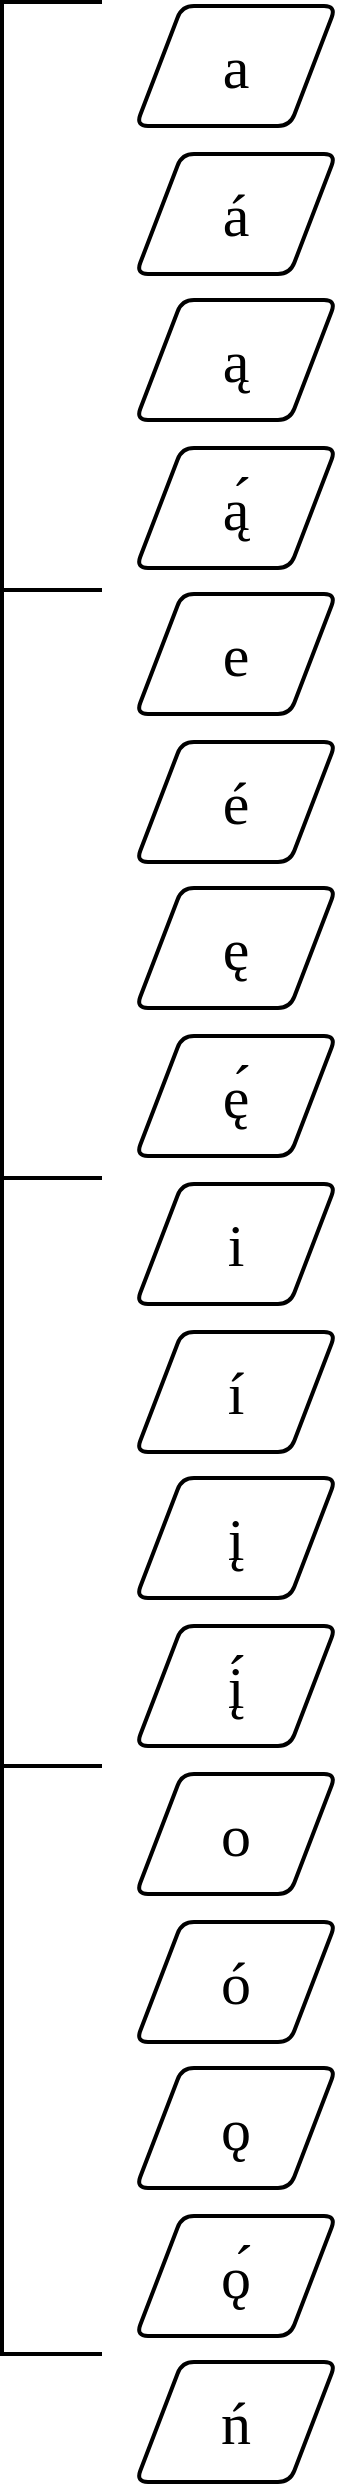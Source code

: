<mxfile version="22.1.18" type="github">
  <diagram name="Page-1" id="VQsHgmHpjilepcqTfe5d">
    <mxGraphModel dx="2722" dy="4601" grid="0" gridSize="10" guides="1" tooltips="1" connect="1" arrows="1" fold="1" page="0" pageScale="1" pageWidth="850" pageHeight="1100" math="0" shadow="0">
      <root>
        <mxCell id="0" />
        <mxCell id="1" parent="0" />
        <mxCell id="CE21XfU1R8qpKtoGvkG8-37" value="" style="shape=parallelogram;html=1;strokeWidth=2;perimeter=parallelogramPerimeter;whiteSpace=wrap;rounded=1;arcSize=12;size=0.23;fontFamily=IBM Plex Sans;" parent="1" vertex="1">
          <mxGeometry x="-1263" y="-3659" width="100" height="60" as="geometry" />
        </mxCell>
        <mxCell id="CE21XfU1R8qpKtoGvkG8-38" value="&lt;font face=&quot;CMU Serif&quot; style=&quot;font-size: 30px;&quot;&gt;a&lt;/font&gt;" style="text;strokeColor=none;align=center;fillColor=none;html=1;verticalAlign=middle;whiteSpace=wrap;rounded=0;fontSize=30;" parent="1" vertex="1">
          <mxGeometry x="-1243.0" y="-3644" width="60" height="30" as="geometry" />
        </mxCell>
        <mxCell id="CE21XfU1R8qpKtoGvkG8-39" value="" style="shape=parallelogram;html=1;strokeWidth=2;perimeter=parallelogramPerimeter;whiteSpace=wrap;rounded=1;arcSize=12;size=0.23;fontFamily=IBM Plex Sans;" parent="1" vertex="1">
          <mxGeometry x="-1263" y="-3585" width="100" height="60" as="geometry" />
        </mxCell>
        <mxCell id="CE21XfU1R8qpKtoGvkG8-40" value="&lt;font face=&quot;CMU Serif&quot;&gt;á&lt;/font&gt;" style="text;strokeColor=none;align=center;fillColor=none;html=1;verticalAlign=middle;whiteSpace=wrap;rounded=0;fontSize=30;" parent="1" vertex="1">
          <mxGeometry x="-1243.0" y="-3570" width="60" height="30" as="geometry" />
        </mxCell>
        <mxCell id="CE21XfU1R8qpKtoGvkG8-41" value="" style="shape=parallelogram;html=1;strokeWidth=2;perimeter=parallelogramPerimeter;whiteSpace=wrap;rounded=1;arcSize=12;size=0.23;fontFamily=IBM Plex Sans;" parent="1" vertex="1">
          <mxGeometry x="-1263" y="-3512" width="100" height="60" as="geometry" />
        </mxCell>
        <mxCell id="CE21XfU1R8qpKtoGvkG8-42" value="&lt;font face=&quot;CMU Serif&quot;&gt;ą&lt;/font&gt;" style="text;strokeColor=none;align=center;fillColor=none;html=1;verticalAlign=middle;whiteSpace=wrap;rounded=0;fontSize=30;" parent="1" vertex="1">
          <mxGeometry x="-1243.0" y="-3497" width="60" height="30" as="geometry" />
        </mxCell>
        <mxCell id="CE21XfU1R8qpKtoGvkG8-43" value="" style="shape=parallelogram;html=1;strokeWidth=2;perimeter=parallelogramPerimeter;whiteSpace=wrap;rounded=1;arcSize=12;size=0.23;fontFamily=IBM Plex Sans;" parent="1" vertex="1">
          <mxGeometry x="-1263" y="-3438" width="100" height="60" as="geometry" />
        </mxCell>
        <mxCell id="CE21XfU1R8qpKtoGvkG8-44" value="&lt;p&gt;&lt;font face=&quot;CMU Serif&quot;&gt;ą́&lt;/font&gt;&lt;/p&gt;" style="text;strokeColor=none;align=center;fillColor=none;html=1;verticalAlign=middle;whiteSpace=wrap;rounded=0;fontSize=30;" parent="1" vertex="1">
          <mxGeometry x="-1243.0" y="-3423" width="60" height="30" as="geometry" />
        </mxCell>
        <mxCell id="CE21XfU1R8qpKtoGvkG8-45" value="" style="shape=parallelogram;html=1;strokeWidth=2;perimeter=parallelogramPerimeter;whiteSpace=wrap;rounded=1;arcSize=12;size=0.23;fontFamily=IBM Plex Sans;" parent="1" vertex="1">
          <mxGeometry x="-1263" y="-3365" width="100" height="60" as="geometry" />
        </mxCell>
        <mxCell id="CE21XfU1R8qpKtoGvkG8-46" value="&lt;font face=&quot;CMU Serif&quot;&gt;e&lt;/font&gt;" style="text;strokeColor=none;align=center;fillColor=none;html=1;verticalAlign=middle;whiteSpace=wrap;rounded=0;fontSize=30;" parent="1" vertex="1">
          <mxGeometry x="-1243.0" y="-3350" width="60" height="30" as="geometry" />
        </mxCell>
        <mxCell id="CE21XfU1R8qpKtoGvkG8-47" value="" style="shape=parallelogram;html=1;strokeWidth=2;perimeter=parallelogramPerimeter;whiteSpace=wrap;rounded=1;arcSize=12;size=0.23;fontFamily=IBM Plex Sans;" parent="1" vertex="1">
          <mxGeometry x="-1263" y="-3291" width="100" height="60" as="geometry" />
        </mxCell>
        <mxCell id="CE21XfU1R8qpKtoGvkG8-48" value="&lt;font face=&quot;CMU Serif&quot;&gt;é&lt;/font&gt;" style="text;strokeColor=none;align=center;fillColor=none;html=1;verticalAlign=middle;whiteSpace=wrap;rounded=0;fontSize=30;" parent="1" vertex="1">
          <mxGeometry x="-1243.0" y="-3276" width="60" height="30" as="geometry" />
        </mxCell>
        <mxCell id="CE21XfU1R8qpKtoGvkG8-49" value="" style="shape=parallelogram;html=1;strokeWidth=2;perimeter=parallelogramPerimeter;whiteSpace=wrap;rounded=1;arcSize=12;size=0.23;fontFamily=IBM Plex Sans;" parent="1" vertex="1">
          <mxGeometry x="-1263" y="-3218" width="100" height="60" as="geometry" />
        </mxCell>
        <mxCell id="CE21XfU1R8qpKtoGvkG8-50" value="&lt;font face=&quot;CMU Serif&quot;&gt;ę&lt;/font&gt;" style="text;strokeColor=none;align=center;fillColor=none;html=1;verticalAlign=middle;whiteSpace=wrap;rounded=0;fontSize=30;" parent="1" vertex="1">
          <mxGeometry x="-1243.0" y="-3203" width="60" height="30" as="geometry" />
        </mxCell>
        <mxCell id="CE21XfU1R8qpKtoGvkG8-51" value="" style="shape=parallelogram;html=1;strokeWidth=2;perimeter=parallelogramPerimeter;whiteSpace=wrap;rounded=1;arcSize=12;size=0.23;fontFamily=IBM Plex Sans;" parent="1" vertex="1">
          <mxGeometry x="-1263" y="-3144" width="100" height="60" as="geometry" />
        </mxCell>
        <mxCell id="CE21XfU1R8qpKtoGvkG8-52" value="&lt;font face=&quot;CMU Serif&quot;&gt;ę́&lt;/font&gt;" style="text;strokeColor=none;align=center;fillColor=none;html=1;verticalAlign=middle;whiteSpace=wrap;rounded=0;fontSize=30;" parent="1" vertex="1">
          <mxGeometry x="-1243.0" y="-3129" width="60" height="30" as="geometry" />
        </mxCell>
        <mxCell id="CE21XfU1R8qpKtoGvkG8-53" value="" style="shape=parallelogram;html=1;strokeWidth=2;perimeter=parallelogramPerimeter;whiteSpace=wrap;rounded=1;arcSize=12;size=0.23;fontFamily=IBM Plex Sans;" parent="1" vertex="1">
          <mxGeometry x="-1263" y="-3070" width="100" height="60" as="geometry" />
        </mxCell>
        <mxCell id="CE21XfU1R8qpKtoGvkG8-54" value="&lt;font face=&quot;CMU Serif&quot; style=&quot;font-size: 30px;&quot;&gt;i&lt;/font&gt;" style="text;strokeColor=none;align=center;fillColor=none;html=1;verticalAlign=middle;whiteSpace=wrap;rounded=0;fontSize=30;" parent="1" vertex="1">
          <mxGeometry x="-1243.0" y="-3055" width="60" height="30" as="geometry" />
        </mxCell>
        <mxCell id="CE21XfU1R8qpKtoGvkG8-55" value="" style="shape=parallelogram;html=1;strokeWidth=2;perimeter=parallelogramPerimeter;whiteSpace=wrap;rounded=1;arcSize=12;size=0.23;fontFamily=IBM Plex Sans;" parent="1" vertex="1">
          <mxGeometry x="-1263" y="-2996" width="100" height="60" as="geometry" />
        </mxCell>
        <mxCell id="CE21XfU1R8qpKtoGvkG8-56" value="&lt;font face=&quot;CMU Serif&quot;&gt;í&lt;/font&gt;" style="text;strokeColor=none;align=center;fillColor=none;html=1;verticalAlign=middle;whiteSpace=wrap;rounded=0;fontSize=30;" parent="1" vertex="1">
          <mxGeometry x="-1243.0" y="-2981" width="60" height="30" as="geometry" />
        </mxCell>
        <mxCell id="CE21XfU1R8qpKtoGvkG8-57" value="" style="shape=parallelogram;html=1;strokeWidth=2;perimeter=parallelogramPerimeter;whiteSpace=wrap;rounded=1;arcSize=12;size=0.23;fontFamily=IBM Plex Sans;" parent="1" vertex="1">
          <mxGeometry x="-1263" y="-2923" width="100" height="60" as="geometry" />
        </mxCell>
        <mxCell id="CE21XfU1R8qpKtoGvkG8-58" value="&lt;font face=&quot;CMU Serif&quot;&gt;į&lt;/font&gt;" style="text;strokeColor=none;align=center;fillColor=none;html=1;verticalAlign=middle;whiteSpace=wrap;rounded=0;fontSize=30;" parent="1" vertex="1">
          <mxGeometry x="-1243.0" y="-2908" width="60" height="30" as="geometry" />
        </mxCell>
        <mxCell id="CE21XfU1R8qpKtoGvkG8-59" value="" style="shape=parallelogram;html=1;strokeWidth=2;perimeter=parallelogramPerimeter;whiteSpace=wrap;rounded=1;arcSize=12;size=0.23;fontFamily=IBM Plex Sans;" parent="1" vertex="1">
          <mxGeometry x="-1263" y="-2849" width="100" height="60" as="geometry" />
        </mxCell>
        <mxCell id="CE21XfU1R8qpKtoGvkG8-60" value="&lt;font face=&quot;CMU Serif&quot;&gt;į́&lt;/font&gt;" style="text;strokeColor=none;align=center;fillColor=none;html=1;verticalAlign=middle;whiteSpace=wrap;rounded=0;fontSize=30;" parent="1" vertex="1">
          <mxGeometry x="-1243.0" y="-2834" width="60" height="30" as="geometry" />
        </mxCell>
        <mxCell id="oji7Lh0gevjrnALUTzUG-1" value="" style="shape=parallelogram;html=1;strokeWidth=2;perimeter=parallelogramPerimeter;whiteSpace=wrap;rounded=1;arcSize=12;size=0.23;fontFamily=IBM Plex Sans;" vertex="1" parent="1">
          <mxGeometry x="-1263" y="-2775" width="100" height="60" as="geometry" />
        </mxCell>
        <mxCell id="oji7Lh0gevjrnALUTzUG-2" value="&lt;font face=&quot;CMU Serif&quot;&gt;o&lt;/font&gt;" style="text;strokeColor=none;align=center;fillColor=none;html=1;verticalAlign=middle;whiteSpace=wrap;rounded=0;fontSize=30;" vertex="1" parent="1">
          <mxGeometry x="-1243.0" y="-2760" width="60" height="30" as="geometry" />
        </mxCell>
        <mxCell id="oji7Lh0gevjrnALUTzUG-3" value="" style="shape=parallelogram;html=1;strokeWidth=2;perimeter=parallelogramPerimeter;whiteSpace=wrap;rounded=1;arcSize=12;size=0.23;fontFamily=IBM Plex Sans;" vertex="1" parent="1">
          <mxGeometry x="-1263" y="-2701" width="100" height="60" as="geometry" />
        </mxCell>
        <mxCell id="oji7Lh0gevjrnALUTzUG-4" value="&lt;font face=&quot;CMU Serif&quot;&gt;ó&lt;/font&gt;" style="text;strokeColor=none;align=center;fillColor=none;html=1;verticalAlign=middle;whiteSpace=wrap;rounded=0;fontSize=30;" vertex="1" parent="1">
          <mxGeometry x="-1243.0" y="-2686" width="60" height="30" as="geometry" />
        </mxCell>
        <mxCell id="oji7Lh0gevjrnALUTzUG-5" value="" style="shape=parallelogram;html=1;strokeWidth=2;perimeter=parallelogramPerimeter;whiteSpace=wrap;rounded=1;arcSize=12;size=0.23;fontFamily=IBM Plex Sans;" vertex="1" parent="1">
          <mxGeometry x="-1263" y="-2628" width="100" height="60" as="geometry" />
        </mxCell>
        <mxCell id="oji7Lh0gevjrnALUTzUG-6" value="&lt;font face=&quot;CMU Serif&quot;&gt;ǫ&lt;/font&gt;" style="text;strokeColor=none;align=center;fillColor=none;html=1;verticalAlign=middle;whiteSpace=wrap;rounded=0;fontSize=30;" vertex="1" parent="1">
          <mxGeometry x="-1243.0" y="-2613" width="60" height="30" as="geometry" />
        </mxCell>
        <mxCell id="oji7Lh0gevjrnALUTzUG-7" value="" style="shape=parallelogram;html=1;strokeWidth=2;perimeter=parallelogramPerimeter;whiteSpace=wrap;rounded=1;arcSize=12;size=0.23;fontFamily=IBM Plex Sans;" vertex="1" parent="1">
          <mxGeometry x="-1263" y="-2554" width="100" height="60" as="geometry" />
        </mxCell>
        <mxCell id="oji7Lh0gevjrnALUTzUG-8" value="&lt;font face=&quot;CMU Serif&quot;&gt;ǫ́&lt;/font&gt;" style="text;strokeColor=none;align=center;fillColor=none;html=1;verticalAlign=middle;whiteSpace=wrap;rounded=0;fontSize=30;" vertex="1" parent="1">
          <mxGeometry x="-1243.0" y="-2539" width="60" height="30" as="geometry" />
        </mxCell>
        <mxCell id="oji7Lh0gevjrnALUTzUG-9" value="" style="strokeWidth=2;html=1;shape=mxgraph.flowchart.annotation_1;align=left;pointerEvents=1;" vertex="1" parent="1">
          <mxGeometry x="-1330" y="-3661" width="50" height="294" as="geometry" />
        </mxCell>
        <mxCell id="oji7Lh0gevjrnALUTzUG-10" value="" style="strokeWidth=2;html=1;shape=mxgraph.flowchart.annotation_1;align=left;pointerEvents=1;" vertex="1" parent="1">
          <mxGeometry x="-1330" y="-3367" width="50" height="294" as="geometry" />
        </mxCell>
        <mxCell id="oji7Lh0gevjrnALUTzUG-11" value="" style="strokeWidth=2;html=1;shape=mxgraph.flowchart.annotation_1;align=left;pointerEvents=1;" vertex="1" parent="1">
          <mxGeometry x="-1330" y="-3073" width="50" height="294" as="geometry" />
        </mxCell>
        <mxCell id="oji7Lh0gevjrnALUTzUG-12" value="" style="strokeWidth=2;html=1;shape=mxgraph.flowchart.annotation_1;align=left;pointerEvents=1;" vertex="1" parent="1">
          <mxGeometry x="-1330" y="-2779" width="50" height="294" as="geometry" />
        </mxCell>
        <mxCell id="oji7Lh0gevjrnALUTzUG-13" value="" style="shape=parallelogram;html=1;strokeWidth=2;perimeter=parallelogramPerimeter;whiteSpace=wrap;rounded=1;arcSize=12;size=0.23;fontFamily=IBM Plex Sans;" vertex="1" parent="1">
          <mxGeometry x="-1263" y="-2481" width="100" height="60" as="geometry" />
        </mxCell>
        <mxCell id="oji7Lh0gevjrnALUTzUG-14" value="&lt;font face=&quot;CMU Serif&quot;&gt;ń&lt;/font&gt;" style="text;strokeColor=none;align=center;fillColor=none;html=1;verticalAlign=middle;whiteSpace=wrap;rounded=0;fontSize=30;" vertex="1" parent="1">
          <mxGeometry x="-1243.0" y="-2466" width="60" height="30" as="geometry" />
        </mxCell>
      </root>
    </mxGraphModel>
  </diagram>
</mxfile>
